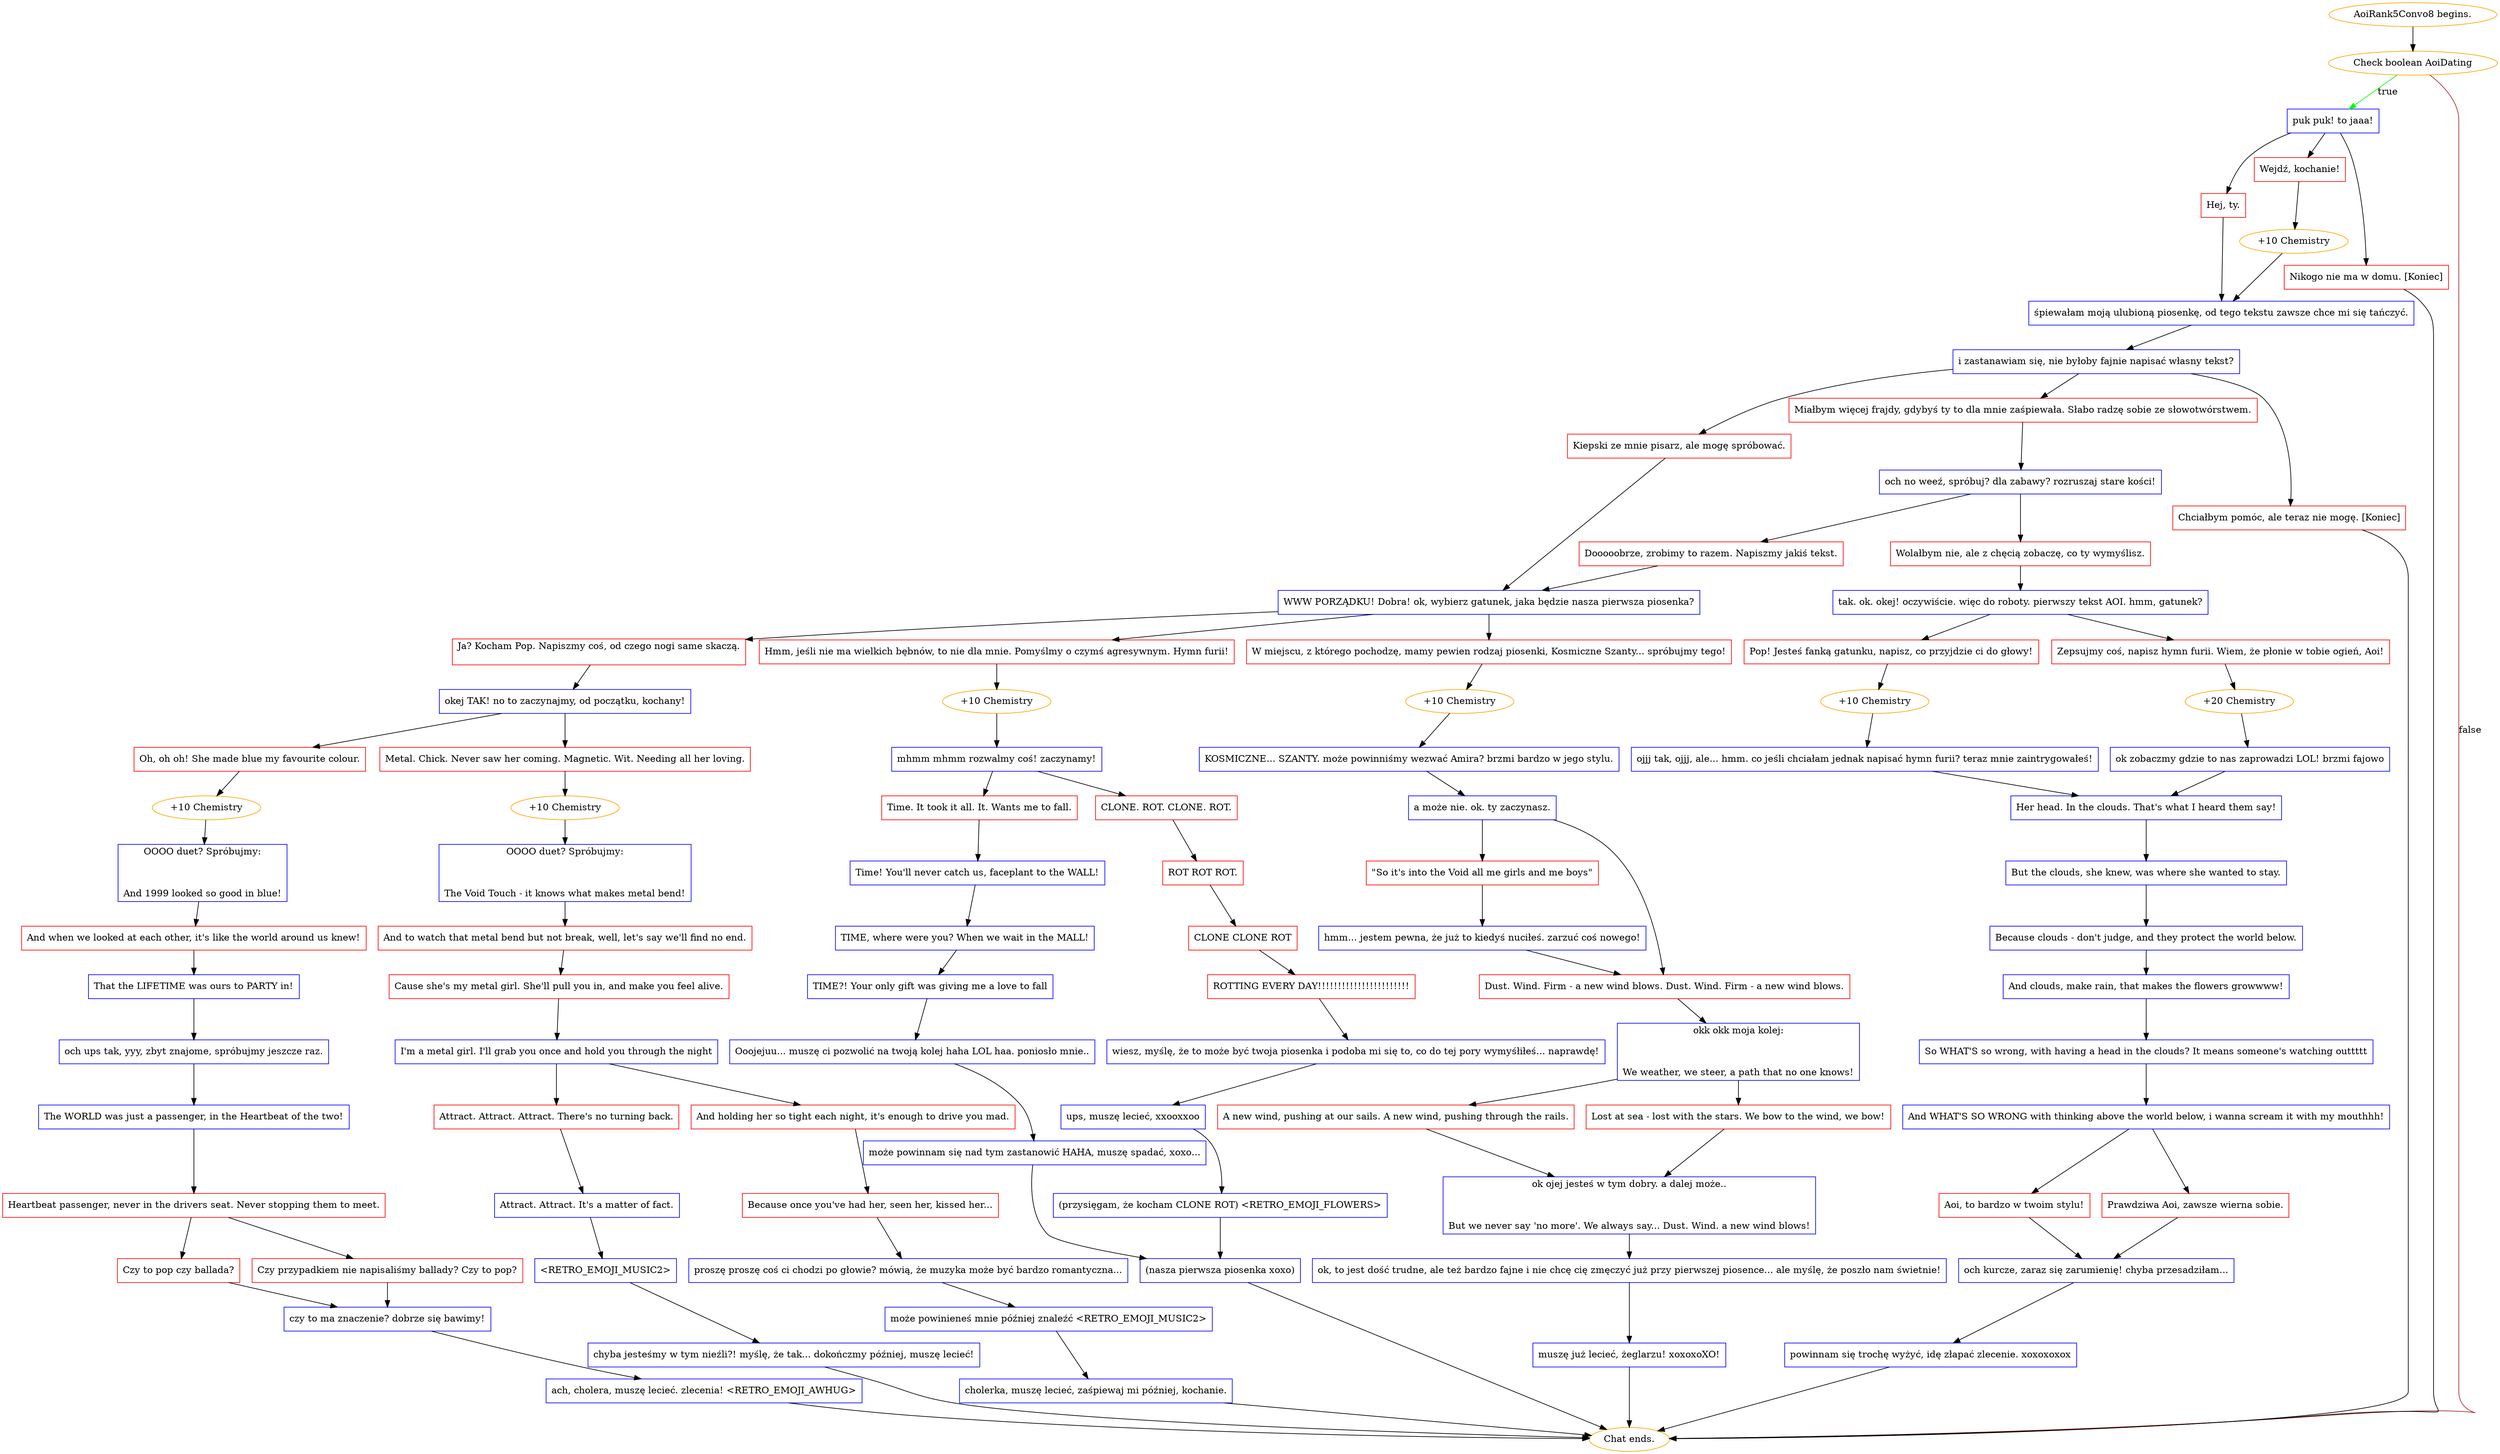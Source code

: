 digraph {
	"AoiRank5Convo8 begins." [color=orange];
		"AoiRank5Convo8 begins." -> j3608589578;
	j3608589578 [label="Check boolean AoiDating",color=orange];
		j3608589578 -> j3843339392 [label=true,color=green];
		j3608589578 -> "Chat ends." [label=false,color=brown];
	j3843339392 [label="puk puk! to jaaa!",shape=box,color=blue];
		j3843339392 -> j663493117;
		j3843339392 -> j329389775;
		j3843339392 -> j4032807742;
	"Chat ends." [color=orange];
	j663493117 [label="Hej, ty.",shape=box,color=red];
		j663493117 -> j2111205031;
	j329389775 [label="Wejdź, kochanie!",shape=box,color=red];
		j329389775 -> j2730938770;
	j4032807742 [label="Nikogo nie ma w domu. [Koniec]",shape=box,color=red];
		j4032807742 -> "Chat ends.";
	j2111205031 [label="śpiewałam moją ulubioną piosenkę, od tego tekstu zawsze chce mi się tańczyć.",shape=box,color=blue];
		j2111205031 -> j4104586807;
	j2730938770 [label="+10 Chemistry",color=orange];
		j2730938770 -> j2111205031;
	j4104586807 [label="i zastanawiam się, nie byłoby fajnie napisać własny tekst?",shape=box,color=blue];
		j4104586807 -> j610993628;
		j4104586807 -> j1269041820;
		j4104586807 -> j443588610;
	j610993628 [label="Kiepski ze mnie pisarz, ale mogę spróbować.",shape=box,color=red];
		j610993628 -> j1214577474;
	j1269041820 [label="Miałbym więcej frajdy, gdybyś ty to dla mnie zaśpiewała. Słabo radzę sobie ze słowotwórstwem.",shape=box,color=red];
		j1269041820 -> j233151721;
	j443588610 [label="Chciałbym pomóc, ale teraz nie mogę. [Koniec]",shape=box,color=red];
		j443588610 -> "Chat ends.";
	j1214577474 [label="WWW PORZĄDKU! Dobra! ok, wybierz gatunek, jaka będzie nasza pierwsza piosenka?",shape=box,color=blue];
		j1214577474 -> j217226485;
		j1214577474 -> j3874667023;
		j1214577474 -> j1823414594;
	j233151721 [label="och no weeź, spróbuj? dla zabawy? rozruszaj stare kości!",shape=box,color=blue];
		j233151721 -> j2697885952;
		j233151721 -> j1631815422;
	j217226485 [label="Ja? Kocham Pop. Napiszmy coś, od czego nogi same skaczą.
",shape=box,color=red];
		j217226485 -> j998123497;
	j3874667023 [label="Hmm, jeśli nie ma wielkich bębnów, to nie dla mnie. Pomyślmy o czymś agresywnym. Hymn furii!",shape=box,color=red];
		j3874667023 -> j3746246936;
	j1823414594 [label="W miejscu, z którego pochodzę, mamy pewien rodzaj piosenki, Kosmiczne Szanty... spróbujmy tego!",shape=box,color=red];
		j1823414594 -> j3245721378;
	j2697885952 [label="Dooooobrze, zrobimy to razem. Napiszmy jakiś tekst.",shape=box,color=red];
		j2697885952 -> j1214577474;
	j1631815422 [label="Wolałbym nie, ale z chęcią zobaczę, co ty wymyślisz.",shape=box,color=red];
		j1631815422 -> j1906406513;
	j998123497 [label="okej TAK! no to zaczynajmy, od początku, kochany!",shape=box,color=blue];
		j998123497 -> j1472535277;
		j998123497 -> j2780723743;
	j3746246936 [label="+10 Chemistry",color=orange];
		j3746246936 -> j359648754;
	j3245721378 [label="+10 Chemistry",color=orange];
		j3245721378 -> j3969096305;
	j1906406513 [label="tak. ok. okej! oczywiście. więc do roboty. pierwszy tekst AOI. hmm, gatunek?",shape=box,color=blue];
		j1906406513 -> j2947178800;
		j1906406513 -> j2434104243;
	j1472535277 [label="Oh, oh oh! She made blue my favourite colour.",shape=box,color=red];
		j1472535277 -> j1482710805;
	j2780723743 [label="Metal. Chick. Never saw her coming. Magnetic. Wit. Needing all her loving.",shape=box,color=red];
		j2780723743 -> j2667613265;
	j359648754 [label="mhmm mhmm rozwalmy coś! zaczynamy!",shape=box,color=blue];
		j359648754 -> j2596380572;
		j359648754 -> j2843166567;
	j3969096305 [label="KOSMICZNE... SZANTY. może powinniśmy wezwać Amira? brzmi bardzo w jego stylu.",shape=box,color=blue];
		j3969096305 -> j1054183454;
	j2947178800 [label="Pop! Jesteś fanką gatunku, napisz, co przyjdzie ci do głowy!",shape=box,color=red];
		j2947178800 -> j1101609761;
	j2434104243 [label="Zepsujmy coś, napisz hymn furii. Wiem, że płonie w tobie ogień, Aoi!",shape=box,color=red];
		j2434104243 -> j1691112848;
	j1482710805 [label="+10 Chemistry",color=orange];
		j1482710805 -> j682987390;
	j2667613265 [label="+10 Chemistry",color=orange];
		j2667613265 -> j499271624;
	j2596380572 [label="Time. It took it all. It. Wants me to fall.",shape=box,color=red];
		j2596380572 -> j1875283574;
	j2843166567 [label="CLONE. ROT. CLONE. ROT.",shape=box,color=red];
		j2843166567 -> j2305244845;
	j1054183454 [label="a może nie. ok. ty zaczynasz.",shape=box,color=blue];
		j1054183454 -> j3395571251;
		j1054183454 -> j2923277704;
	j1101609761 [label="+10 Chemistry",color=orange];
		j1101609761 -> j1297491559;
	j1691112848 [label="+20 Chemistry",color=orange];
		j1691112848 -> j3776204495;
	j682987390 [label="OOOO duet? Spróbujmy:

And 1999 looked so good in blue!",shape=box,color=blue];
		j682987390 -> j2766675737;
	j499271624 [label="OOOO duet? Spróbujmy:

The Void Touch - it knows what makes metal bend!",shape=box,color=blue];
		j499271624 -> j4120707055;
	j1875283574 [label="Time! You'll never catch us, faceplant to the WALL!",shape=box,color=blue];
		j1875283574 -> j3233884346;
	j2305244845 [label="ROT ROT ROT.",shape=box,color=red];
		j2305244845 -> j3546172130;
	j3395571251 [label="\"So it's into the Void all me girls and me boys\"",shape=box,color=red];
		j3395571251 -> j2308558156;
	j2923277704 [label="Dust. Wind. Firm - a new wind blows. Dust. Wind. Firm - a new wind blows.",shape=box,color=red];
		j2923277704 -> j3072186342;
	j1297491559 [label="ojjj tak, ojjj, ale... hmm. co jeśli chciałam jednak napisać hymn furii? teraz mnie zaintrygowałeś!",shape=box,color=blue];
		j1297491559 -> j2383980846;
	j3776204495 [label="ok zobaczmy gdzie to nas zaprowadzi LOL! brzmi fajowo",shape=box,color=blue];
		j3776204495 -> j2383980846;
	j2766675737 [label="And when we looked at each other, it's like the world around us knew!",shape=box,color=red];
		j2766675737 -> j1558679970;
	j4120707055 [label="And to watch that metal bend but not break, well, let's say we'll find no end.",shape=box,color=red];
		j4120707055 -> j2557160667;
	j3233884346 [label="TIME, where were you? When we wait in the MALL!",shape=box,color=blue];
		j3233884346 -> j2450582790;
	j3546172130 [label="CLONE CLONE ROT",shape=box,color=red];
		j3546172130 -> j1206849098;
	j2308558156 [label="hmm... jestem pewna, że już to kiedyś nuciłeś. zarzuć coś nowego!",shape=box,color=blue];
		j2308558156 -> j2923277704;
	j3072186342 [label="okk okk moja kolej:

We weather, we steer, a path that no one knows!",shape=box,color=blue];
		j3072186342 -> j146781992;
		j3072186342 -> j1743009054;
	j2383980846 [label="Her head. In the clouds. That's what I heard them say!",shape=box,color=blue];
		j2383980846 -> j2100769700;
	j1558679970 [label="That the LIFETIME was ours to PARTY in!",shape=box,color=blue];
		j1558679970 -> j3052058227;
	j2557160667 [label="Cause she's my metal girl. She'll pull you in, and make you feel alive.",shape=box,color=red];
		j2557160667 -> j2454532590;
	j2450582790 [label="TIME?! Your only gift was giving me a love to fall",shape=box,color=blue];
		j2450582790 -> j3525801607;
	j1206849098 [label="ROTTING EVERY DAY!!!!!!!!!!!!!!!!!!!!!!!",shape=box,color=red];
		j1206849098 -> j1772637374;
	j146781992 [label="A new wind, pushing at our sails. A new wind, pushing through the rails.",shape=box,color=red];
		j146781992 -> j1478743442;
	j1743009054 [label="Lost at sea - lost with the stars. We bow to the wind, we bow!",shape=box,color=red];
		j1743009054 -> j1478743442;
	j2100769700 [label="But the clouds, she knew, was where she wanted to stay.",shape=box,color=blue];
		j2100769700 -> j780578005;
	j3052058227 [label="och ups tak, yyy, zbyt znajome, spróbujmy jeszcze raz.",shape=box,color=blue];
		j3052058227 -> j2700494171;
	j2454532590 [label="I'm a metal girl. I'll grab you once and hold you through the night",shape=box,color=blue];
		j2454532590 -> j3610241561;
		j2454532590 -> j222497092;
	j3525801607 [label="Ooojejuu... muszę ci pozwolić na twoją kolej haha LOL haa. poniosło mnie..",shape=box,color=blue];
		j3525801607 -> j1975647980;
	j1772637374 [label="wiesz, myślę, że to może być twoja piosenka i podoba mi się to, co do tej pory wymyśłiłeś... naprawdę!",shape=box,color=blue];
		j1772637374 -> j3870420173;
	j1478743442 [label="ok ojej jesteś w tym dobry. a dalej może..

But we never say 'no more'. We always say... Dust. Wind. a new wind blows!",shape=box,color=blue];
		j1478743442 -> j680201287;
	j780578005 [label="Because clouds - don't judge, and they protect the world below.",shape=box,color=blue];
		j780578005 -> j309801786;
	j2700494171 [label="The WORLD was just a passenger, in the Heartbeat of the two!",shape=box,color=blue];
		j2700494171 -> j413467874;
	j3610241561 [label="Attract. Attract. Attract. There's no turning back.",shape=box,color=red];
		j3610241561 -> j901134510;
	j222497092 [label="And holding her so tight each night, it's enough to drive you mad.",shape=box,color=red];
		j222497092 -> j2831751087;
	j1975647980 [label="może powinnam się nad tym zastanowić HAHA, muszę spadać, xoxo...",shape=box,color=blue];
		j1975647980 -> j1513248649;
	j3870420173 [label="ups, muszę lecieć, xxooxxoo",shape=box,color=blue];
		j3870420173 -> j3225953206;
	j680201287 [label="ok, to jest dość trudne, ale też bardzo fajne i nie chcę cię zmęczyć już przy pierwszej piosence... ale myślę, że poszło nam świetnie!",shape=box,color=blue];
		j680201287 -> j1637399981;
	j309801786 [label="And clouds, make rain, that makes the flowers growwww!",shape=box,color=blue];
		j309801786 -> j559768791;
	j413467874 [label="Heartbeat passenger, never in the drivers seat. Never stopping them to meet.",shape=box,color=red];
		j413467874 -> j3735478120;
		j413467874 -> j1419384031;
	j901134510 [label="Attract. Attract. It's a matter of fact.",shape=box,color=blue];
		j901134510 -> j2450448140;
	j2831751087 [label="Because once you've had her, seen her, kissed her...",shape=box,color=red];
		j2831751087 -> j2582309563;
	j1513248649 [label="(nasza pierwsza piosenka xoxo)",shape=box,color=blue];
		j1513248649 -> "Chat ends.";
	j3225953206 [label="(przysięgam, że kocham CLONE ROT) <RETRO_EMOJI_FLOWERS>",shape=box,color=blue];
		j3225953206 -> j1513248649;
	j1637399981 [label="muszę już lecieć, żeglarzu! xoxoxoXO!",shape=box,color=blue];
		j1637399981 -> "Chat ends.";
	j559768791 [label="So WHAT'S so wrong, with having a head in the clouds? It means someone's watching outtttt",shape=box,color=blue];
		j559768791 -> j1098083063;
	j3735478120 [label="Czy to pop czy ballada?",shape=box,color=red];
		j3735478120 -> j2761571551;
	j1419384031 [label="Czy przypadkiem nie napisaliśmy ballady? Czy to pop?",shape=box,color=red];
		j1419384031 -> j2761571551;
	j2450448140 [label="<RETRO_EMOJI_MUSIC2>",shape=box,color=blue];
		j2450448140 -> j805552703;
	j2582309563 [label="proszę proszę coś ci chodzi po głowie? mówią, że muzyka może być bardzo romantyczna...",shape=box,color=blue];
		j2582309563 -> j1861879993;
	j1098083063 [label="And WHAT'S SO WRONG with thinking above the world below, i wanna scream it with my mouthhh!",shape=box,color=blue];
		j1098083063 -> j199582405;
		j1098083063 -> j1908401955;
	j2761571551 [label="czy to ma znaczenie? dobrze się bawimy!",shape=box,color=blue];
		j2761571551 -> j682800673;
	j805552703 [label="chyba jesteśmy w tym nieźli?! myślę, że tak... dokończmy później, muszę lecieć!",shape=box,color=blue];
		j805552703 -> "Chat ends.";
	j1861879993 [label="może powinieneś mnie później znaleźć <RETRO_EMOJI_MUSIC2>",shape=box,color=blue];
		j1861879993 -> j2317545000;
	j199582405 [label="Aoi, to bardzo w twoim stylu!",shape=box,color=red];
		j199582405 -> j828015154;
	j1908401955 [label="Prawdziwa Aoi, zawsze wierna sobie.",shape=box,color=red];
		j1908401955 -> j828015154;
	j682800673 [label="ach, cholera, muszę lecieć. zlecenia! <RETRO_EMOJI_AWHUG>",shape=box,color=blue];
		j682800673 -> "Chat ends.";
	j2317545000 [label="cholerka, muszę lecieć, zaśpiewaj mi później, kochanie.",shape=box,color=blue];
		j2317545000 -> "Chat ends.";
	j828015154 [label="och kurcze, zaraz się zarumienię! chyba przesadziłam...",shape=box,color=blue];
		j828015154 -> j2486760614;
	j2486760614 [label="powinnam się trochę wyżyć, idę złapać zlecenie. xoxoxoxox",shape=box,color=blue];
		j2486760614 -> "Chat ends.";
}